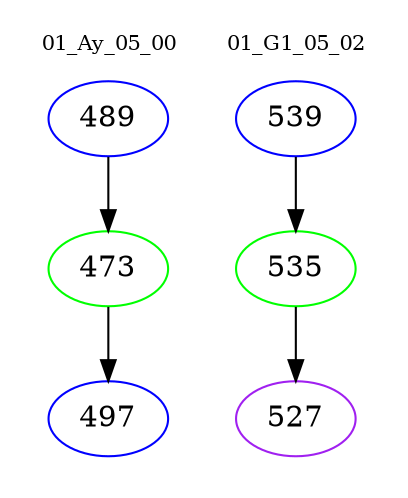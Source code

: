 digraph{
subgraph cluster_0 {
color = white
label = "01_Ay_05_00";
fontsize=10;
T0_489 [label="489", color="blue"]
T0_489 -> T0_473 [color="black"]
T0_473 [label="473", color="green"]
T0_473 -> T0_497 [color="black"]
T0_497 [label="497", color="blue"]
}
subgraph cluster_1 {
color = white
label = "01_G1_05_02";
fontsize=10;
T1_539 [label="539", color="blue"]
T1_539 -> T1_535 [color="black"]
T1_535 [label="535", color="green"]
T1_535 -> T1_527 [color="black"]
T1_527 [label="527", color="purple"]
}
}
